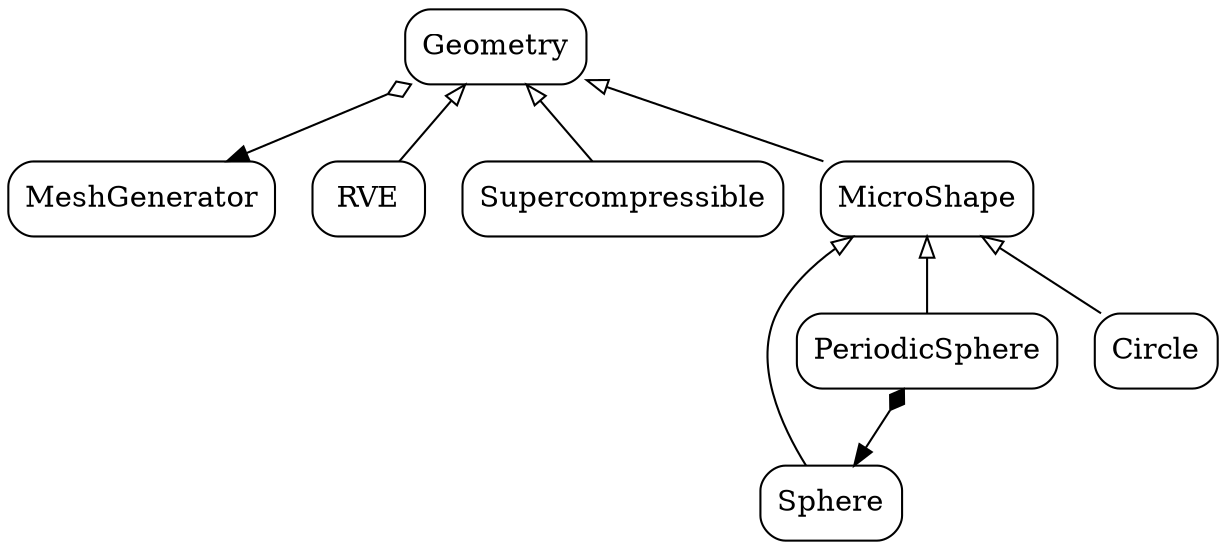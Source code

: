 digraph geometry {

    node[shape=record, style=rounded]
    Geometry[label = "{Geometry}"]
    MeshGenerator[label = "{MeshGenerator}"]
    RVE[label = "{RVE}"]
    Supercompressible[label = "{Supercompressible}"]
    MicroShape[label = "{MicroShape}"]
    Sphere[label = "{Sphere}"]
    PeriodicSphere[label = "{PeriodicSphere}"]

    // generalizations
    edge[dir=back, arrowtail=empty, style=normal]
    Geometry->RVE
    Geometry->Supercompressible
    Geometry->MicroShape
    MicroShape->Sphere
    MicroShape->Circle
    MicroShape->PeriodicSphere

    // compositions
    edge[dir=both, arrowtail=diamond, arrowhead=normal, style=normal]
    PeriodicSphere->Sphere

    // aggregations
    edge[dir=both, arrowtail=ediamond, arrowhead=normal, style=normal]
    Geometry->MeshGenerator


}